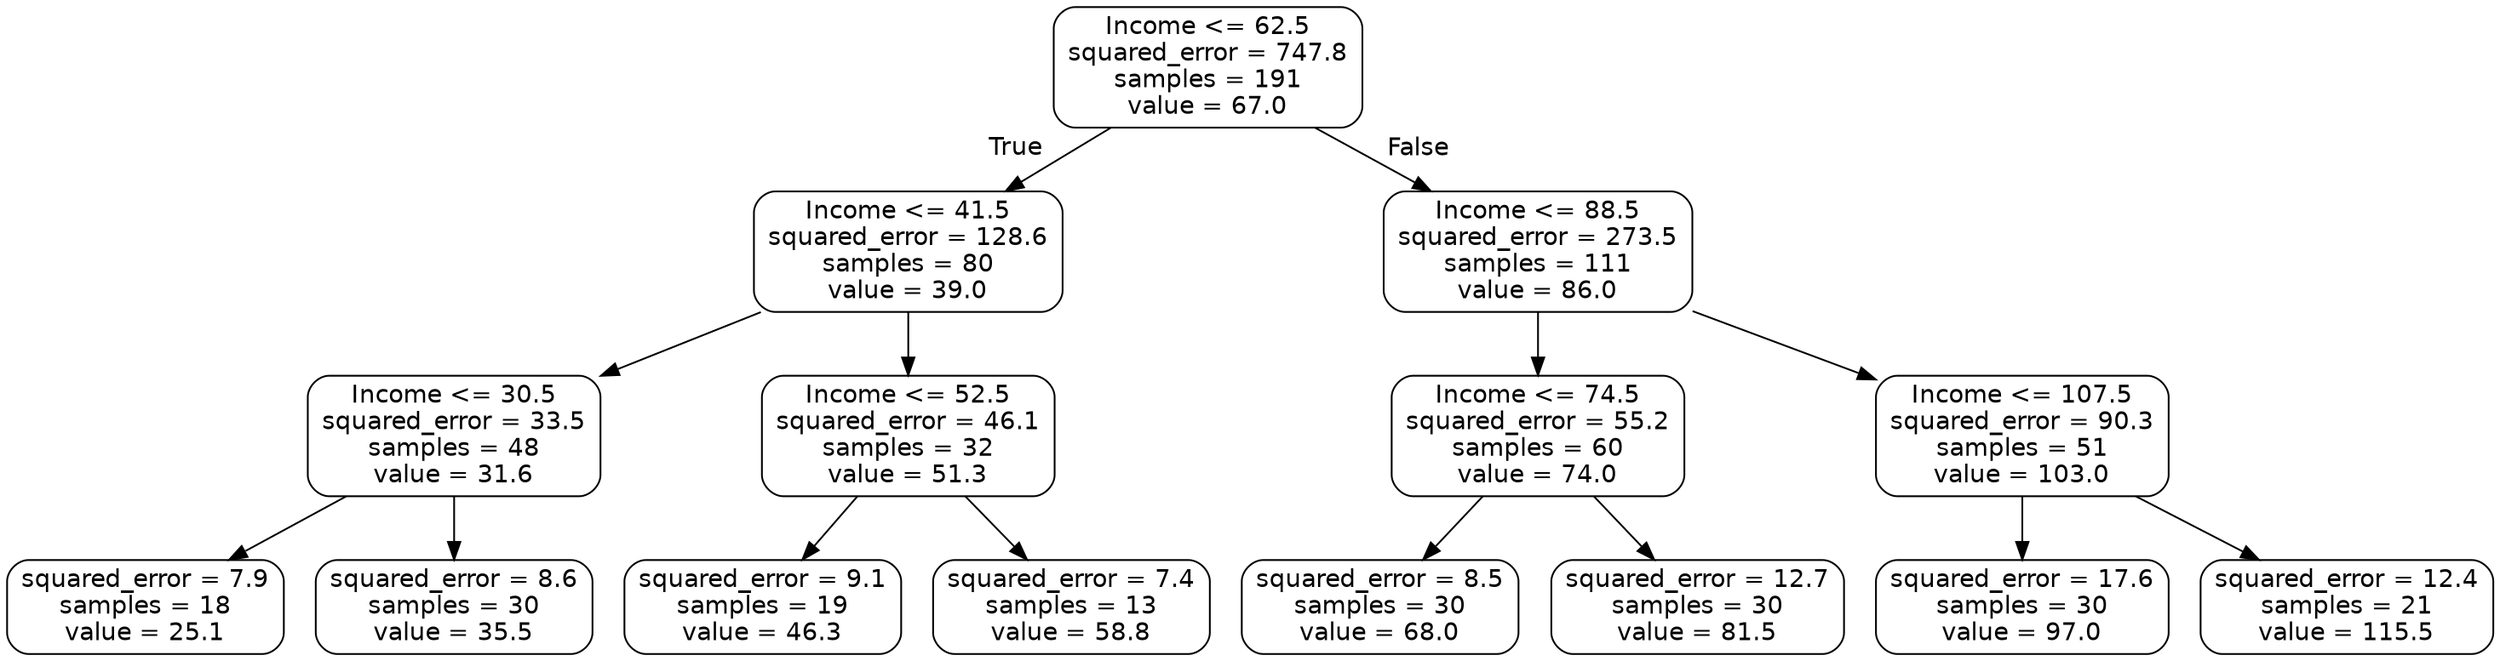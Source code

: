 digraph Tree {
node [shape=box, style="rounded", color="black", fontname="helvetica"] ;
edge [fontname="helvetica"] ;
0 [label="Income <= 62.5\nsquared_error = 747.8\nsamples = 191\nvalue = 67.0"] ;
1 [label="Income <= 41.5\nsquared_error = 128.6\nsamples = 80\nvalue = 39.0"] ;
0 -> 1 [labeldistance=2.5, labelangle=45, headlabel="True"] ;
2 [label="Income <= 30.5\nsquared_error = 33.5\nsamples = 48\nvalue = 31.6"] ;
1 -> 2 ;
3 [label="squared_error = 7.9\nsamples = 18\nvalue = 25.1"] ;
2 -> 3 ;
4 [label="squared_error = 8.6\nsamples = 30\nvalue = 35.5"] ;
2 -> 4 ;
5 [label="Income <= 52.5\nsquared_error = 46.1\nsamples = 32\nvalue = 51.3"] ;
1 -> 5 ;
6 [label="squared_error = 9.1\nsamples = 19\nvalue = 46.3"] ;
5 -> 6 ;
7 [label="squared_error = 7.4\nsamples = 13\nvalue = 58.8"] ;
5 -> 7 ;
8 [label="Income <= 88.5\nsquared_error = 273.5\nsamples = 111\nvalue = 86.0"] ;
0 -> 8 [labeldistance=2.5, labelangle=-45, headlabel="False"] ;
9 [label="Income <= 74.5\nsquared_error = 55.2\nsamples = 60\nvalue = 74.0"] ;
8 -> 9 ;
10 [label="squared_error = 8.5\nsamples = 30\nvalue = 68.0"] ;
9 -> 10 ;
11 [label="squared_error = 12.7\nsamples = 30\nvalue = 81.5"] ;
9 -> 11 ;
12 [label="Income <= 107.5\nsquared_error = 90.3\nsamples = 51\nvalue = 103.0"] ;
8 -> 12 ;
13 [label="squared_error = 17.6\nsamples = 30\nvalue = 97.0"] ;
12 -> 13 ;
14 [label="squared_error = 12.4\nsamples = 21\nvalue = 115.5"] ;
12 -> 14 ;
}